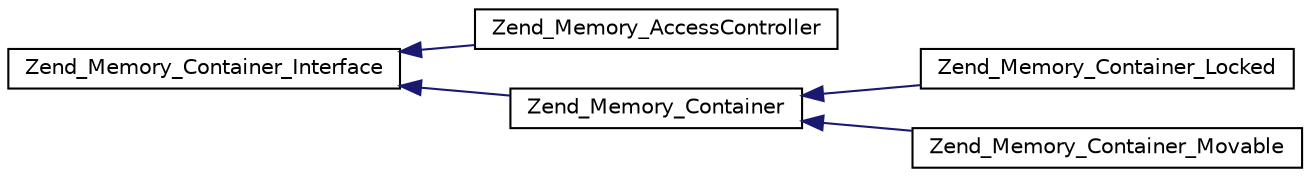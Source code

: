 digraph G
{
  edge [fontname="Helvetica",fontsize="10",labelfontname="Helvetica",labelfontsize="10"];
  node [fontname="Helvetica",fontsize="10",shape=record];
  rankdir="LR";
  Node1 [label="Zend_Memory_Container_Interface",height=0.2,width=0.4,color="black", fillcolor="white", style="filled",URL="$interface_zend___memory___container___interface.html"];
  Node1 -> Node2 [dir="back",color="midnightblue",fontsize="10",style="solid",fontname="Helvetica"];
  Node2 [label="Zend_Memory_AccessController",height=0.2,width=0.4,color="black", fillcolor="white", style="filled",URL="$class_zend___memory___access_controller.html"];
  Node1 -> Node3 [dir="back",color="midnightblue",fontsize="10",style="solid",fontname="Helvetica"];
  Node3 [label="Zend_Memory_Container",height=0.2,width=0.4,color="black", fillcolor="white", style="filled",URL="$class_zend___memory___container.html"];
  Node3 -> Node4 [dir="back",color="midnightblue",fontsize="10",style="solid",fontname="Helvetica"];
  Node4 [label="Zend_Memory_Container_Locked",height=0.2,width=0.4,color="black", fillcolor="white", style="filled",URL="$class_zend___memory___container___locked.html"];
  Node3 -> Node5 [dir="back",color="midnightblue",fontsize="10",style="solid",fontname="Helvetica"];
  Node5 [label="Zend_Memory_Container_Movable",height=0.2,width=0.4,color="black", fillcolor="white", style="filled",URL="$class_zend___memory___container___movable.html"];
}
